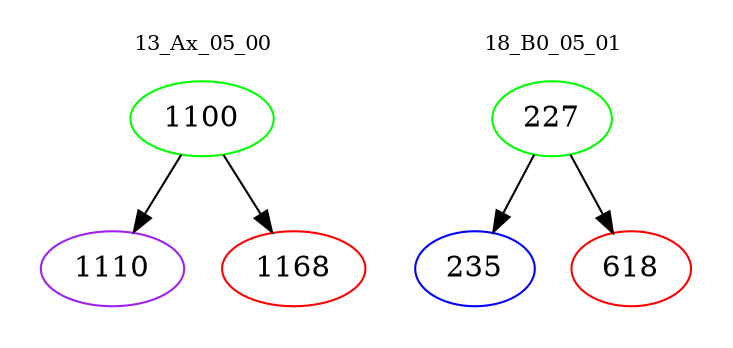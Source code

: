 digraph{
subgraph cluster_0 {
color = white
label = "13_Ax_05_00";
fontsize=10;
T0_1100 [label="1100", color="green"]
T0_1100 -> T0_1110 [color="black"]
T0_1110 [label="1110", color="purple"]
T0_1100 -> T0_1168 [color="black"]
T0_1168 [label="1168", color="red"]
}
subgraph cluster_1 {
color = white
label = "18_B0_05_01";
fontsize=10;
T1_227 [label="227", color="green"]
T1_227 -> T1_235 [color="black"]
T1_235 [label="235", color="blue"]
T1_227 -> T1_618 [color="black"]
T1_618 [label="618", color="red"]
}
}
